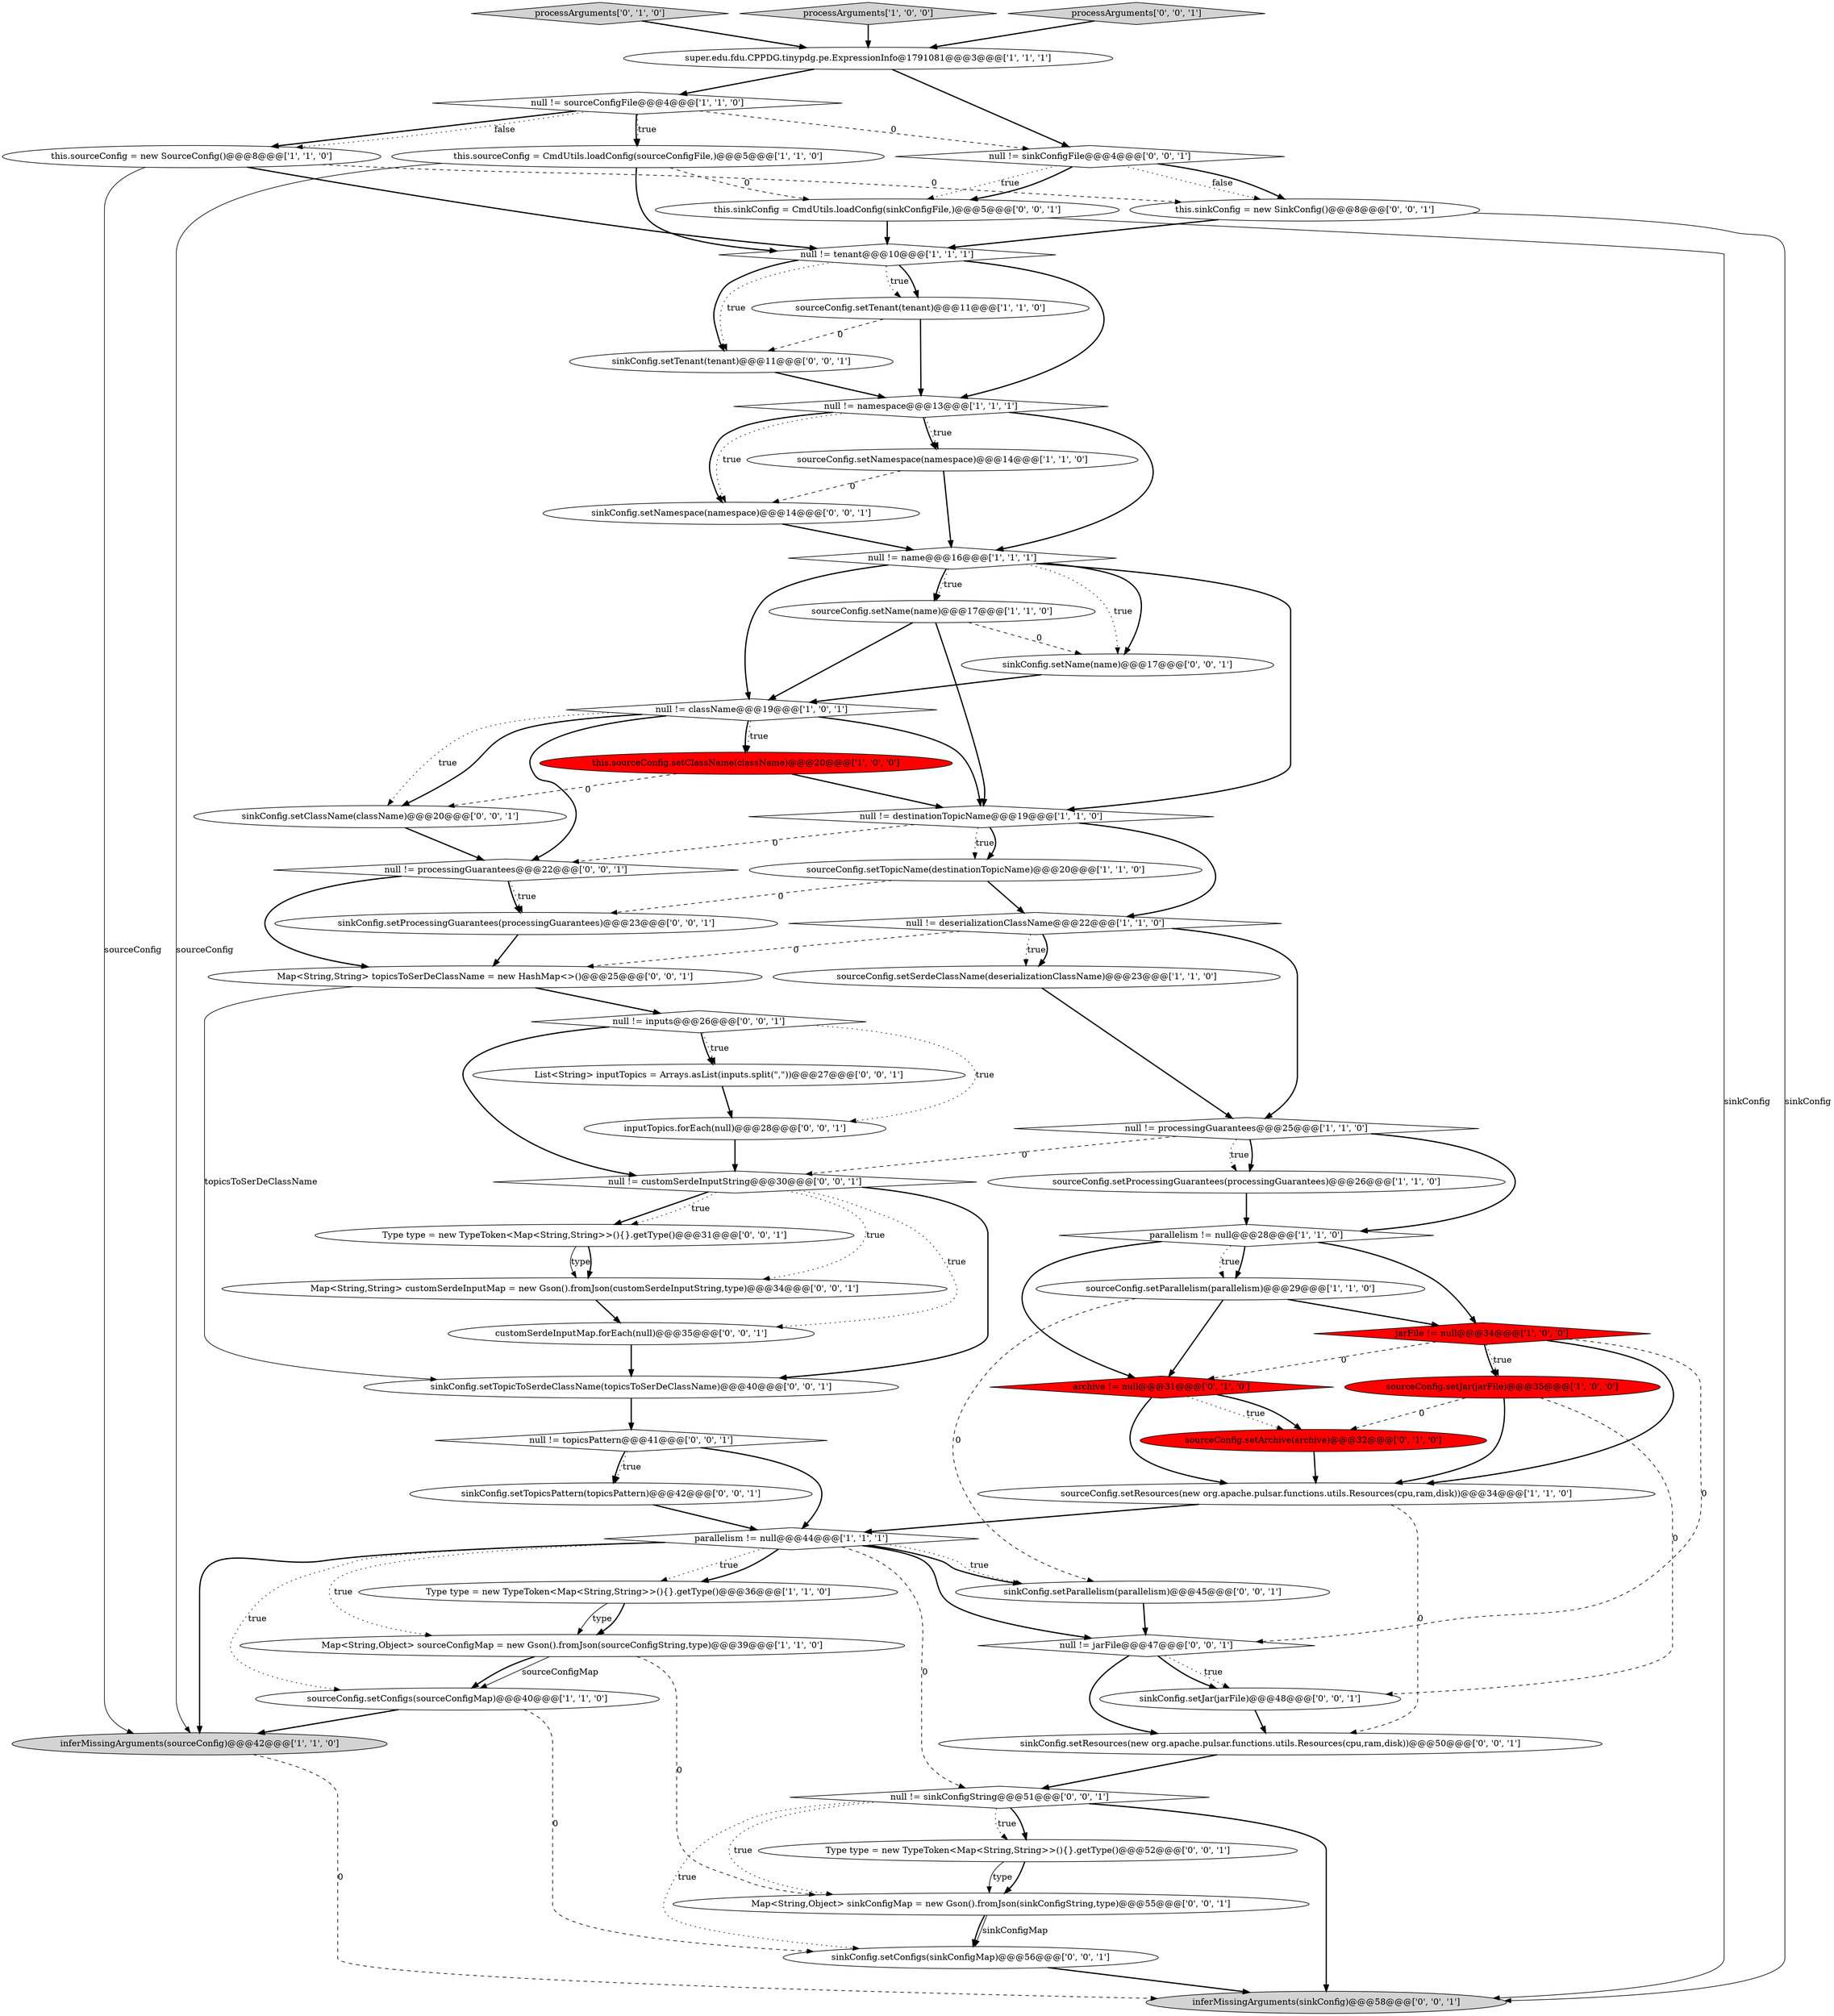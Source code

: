 digraph {
9 [style = filled, label = "sourceConfig.setNamespace(namespace)@@@14@@@['1', '1', '0']", fillcolor = white, shape = ellipse image = "AAA0AAABBB1BBB"];
17 [style = filled, label = "jarFile != null@@@34@@@['1', '0', '0']", fillcolor = red, shape = diamond image = "AAA1AAABBB1BBB"];
38 [style = filled, label = "this.sinkConfig = CmdUtils.loadConfig(sinkConfigFile,)@@@5@@@['0', '0', '1']", fillcolor = white, shape = ellipse image = "AAA0AAABBB3BBB"];
6 [style = filled, label = "null != tenant@@@10@@@['1', '1', '1']", fillcolor = white, shape = diamond image = "AAA0AAABBB1BBB"];
16 [style = filled, label = "sourceConfig.setResources(new org.apache.pulsar.functions.utils.Resources(cpu,ram,disk))@@@34@@@['1', '1', '0']", fillcolor = white, shape = ellipse image = "AAA0AAABBB1BBB"];
14 [style = filled, label = "null != processingGuarantees@@@25@@@['1', '1', '0']", fillcolor = white, shape = diamond image = "AAA0AAABBB1BBB"];
18 [style = filled, label = "inferMissingArguments(sourceConfig)@@@42@@@['1', '1', '0']", fillcolor = lightgray, shape = ellipse image = "AAA0AAABBB1BBB"];
21 [style = filled, label = "null != sourceConfigFile@@@4@@@['1', '1', '0']", fillcolor = white, shape = diamond image = "AAA0AAABBB1BBB"];
51 [style = filled, label = "Map<String,Object> sinkConfigMap = new Gson().fromJson(sinkConfigString,type)@@@55@@@['0', '0', '1']", fillcolor = white, shape = ellipse image = "AAA0AAABBB3BBB"];
11 [style = filled, label = "sourceConfig.setSerdeClassName(deserializationClassName)@@@23@@@['1', '1', '0']", fillcolor = white, shape = ellipse image = "AAA0AAABBB1BBB"];
1 [style = filled, label = "null != name@@@16@@@['1', '1', '1']", fillcolor = white, shape = diamond image = "AAA0AAABBB1BBB"];
33 [style = filled, label = "null != sinkConfigFile@@@4@@@['0', '0', '1']", fillcolor = white, shape = diamond image = "AAA0AAABBB3BBB"];
8 [style = filled, label = "Type type = new TypeToken<Map<String,String>>(){}.getType()@@@36@@@['1', '1', '0']", fillcolor = white, shape = ellipse image = "AAA0AAABBB1BBB"];
29 [style = filled, label = "archive != null@@@31@@@['0', '1', '0']", fillcolor = red, shape = diamond image = "AAA1AAABBB2BBB"];
30 [style = filled, label = "processArguments['0', '1', '0']", fillcolor = lightgray, shape = diamond image = "AAA0AAABBB2BBB"];
58 [style = filled, label = "null != sinkConfigString@@@51@@@['0', '0', '1']", fillcolor = white, shape = diamond image = "AAA0AAABBB3BBB"];
60 [style = filled, label = "null != jarFile@@@47@@@['0', '0', '1']", fillcolor = white, shape = diamond image = "AAA0AAABBB3BBB"];
13 [style = filled, label = "sourceConfig.setConfigs(sourceConfigMap)@@@40@@@['1', '1', '0']", fillcolor = white, shape = ellipse image = "AAA0AAABBB1BBB"];
49 [style = filled, label = "sinkConfig.setName(name)@@@17@@@['0', '0', '1']", fillcolor = white, shape = ellipse image = "AAA0AAABBB3BBB"];
5 [style = filled, label = "parallelism != null@@@44@@@['1', '1', '1']", fillcolor = white, shape = diamond image = "AAA0AAABBB1BBB"];
35 [style = filled, label = "sinkConfig.setTopicToSerdeClassName(topicsToSerDeClassName)@@@40@@@['0', '0', '1']", fillcolor = white, shape = ellipse image = "AAA0AAABBB3BBB"];
39 [style = filled, label = "inputTopics.forEach(null)@@@28@@@['0', '0', '1']", fillcolor = white, shape = ellipse image = "AAA0AAABBB3BBB"];
50 [style = filled, label = "Map<String,String> customSerdeInputMap = new Gson().fromJson(customSerdeInputString,type)@@@34@@@['0', '0', '1']", fillcolor = white, shape = ellipse image = "AAA0AAABBB3BBB"];
3 [style = filled, label = "sourceConfig.setParallelism(parallelism)@@@29@@@['1', '1', '0']", fillcolor = white, shape = ellipse image = "AAA0AAABBB1BBB"];
34 [style = filled, label = "sinkConfig.setJar(jarFile)@@@48@@@['0', '0', '1']", fillcolor = white, shape = ellipse image = "AAA0AAABBB3BBB"];
54 [style = filled, label = "sinkConfig.setTopicsPattern(topicsPattern)@@@42@@@['0', '0', '1']", fillcolor = white, shape = ellipse image = "AAA0AAABBB3BBB"];
0 [style = filled, label = "sourceConfig.setTenant(tenant)@@@11@@@['1', '1', '0']", fillcolor = white, shape = ellipse image = "AAA0AAABBB1BBB"];
31 [style = filled, label = "sourceConfig.setArchive(archive)@@@32@@@['0', '1', '0']", fillcolor = red, shape = ellipse image = "AAA1AAABBB2BBB"];
32 [style = filled, label = "this.sinkConfig = new SinkConfig()@@@8@@@['0', '0', '1']", fillcolor = white, shape = ellipse image = "AAA0AAABBB3BBB"];
61 [style = filled, label = "sinkConfig.setResources(new org.apache.pulsar.functions.utils.Resources(cpu,ram,disk))@@@50@@@['0', '0', '1']", fillcolor = white, shape = ellipse image = "AAA0AAABBB3BBB"];
20 [style = filled, label = "processArguments['1', '0', '0']", fillcolor = lightgray, shape = diamond image = "AAA0AAABBB1BBB"];
26 [style = filled, label = "Map<String,Object> sourceConfigMap = new Gson().fromJson(sourceConfigString,type)@@@39@@@['1', '1', '0']", fillcolor = white, shape = ellipse image = "AAA0AAABBB1BBB"];
42 [style = filled, label = "null != customSerdeInputString@@@30@@@['0', '0', '1']", fillcolor = white, shape = diamond image = "AAA0AAABBB3BBB"];
22 [style = filled, label = "sourceConfig.setTopicName(destinationTopicName)@@@20@@@['1', '1', '0']", fillcolor = white, shape = ellipse image = "AAA0AAABBB1BBB"];
27 [style = filled, label = "null != destinationTopicName@@@19@@@['1', '1', '0']", fillcolor = white, shape = diamond image = "AAA0AAABBB1BBB"];
52 [style = filled, label = "null != processingGuarantees@@@22@@@['0', '0', '1']", fillcolor = white, shape = diamond image = "AAA0AAABBB3BBB"];
57 [style = filled, label = "null != topicsPattern@@@41@@@['0', '0', '1']", fillcolor = white, shape = diamond image = "AAA0AAABBB3BBB"];
59 [style = filled, label = "sinkConfig.setClassName(className)@@@20@@@['0', '0', '1']", fillcolor = white, shape = ellipse image = "AAA0AAABBB3BBB"];
47 [style = filled, label = "sinkConfig.setConfigs(sinkConfigMap)@@@56@@@['0', '0', '1']", fillcolor = white, shape = ellipse image = "AAA0AAABBB3BBB"];
40 [style = filled, label = "Type type = new TypeToken<Map<String,String>>(){}.getType()@@@31@@@['0', '0', '1']", fillcolor = white, shape = ellipse image = "AAA0AAABBB3BBB"];
15 [style = filled, label = "parallelism != null@@@28@@@['1', '1', '0']", fillcolor = white, shape = diamond image = "AAA0AAABBB1BBB"];
12 [style = filled, label = "this.sourceConfig.setClassName(className)@@@20@@@['1', '0', '0']", fillcolor = red, shape = ellipse image = "AAA1AAABBB1BBB"];
25 [style = filled, label = "sourceConfig.setJar(jarFile)@@@35@@@['1', '0', '0']", fillcolor = red, shape = ellipse image = "AAA1AAABBB1BBB"];
36 [style = filled, label = "sinkConfig.setParallelism(parallelism)@@@45@@@['0', '0', '1']", fillcolor = white, shape = ellipse image = "AAA0AAABBB3BBB"];
2 [style = filled, label = "null != deserializationClassName@@@22@@@['1', '1', '0']", fillcolor = white, shape = diamond image = "AAA0AAABBB1BBB"];
19 [style = filled, label = "super.edu.fdu.CPPDG.tinypdg.pe.ExpressionInfo@1791081@@@3@@@['1', '1', '1']", fillcolor = white, shape = ellipse image = "AAA0AAABBB1BBB"];
44 [style = filled, label = "Type type = new TypeToken<Map<String,String>>(){}.getType()@@@52@@@['0', '0', '1']", fillcolor = white, shape = ellipse image = "AAA0AAABBB3BBB"];
4 [style = filled, label = "this.sourceConfig = new SourceConfig()@@@8@@@['1', '1', '0']", fillcolor = white, shape = ellipse image = "AAA0AAABBB1BBB"];
28 [style = filled, label = "null != namespace@@@13@@@['1', '1', '1']", fillcolor = white, shape = diamond image = "AAA0AAABBB1BBB"];
37 [style = filled, label = "customSerdeInputMap.forEach(null)@@@35@@@['0', '0', '1']", fillcolor = white, shape = ellipse image = "AAA0AAABBB3BBB"];
46 [style = filled, label = "processArguments['0', '0', '1']", fillcolor = lightgray, shape = diamond image = "AAA0AAABBB3BBB"];
43 [style = filled, label = "Map<String,String> topicsToSerDeClassName = new HashMap<>()@@@25@@@['0', '0', '1']", fillcolor = white, shape = ellipse image = "AAA0AAABBB3BBB"];
48 [style = filled, label = "sinkConfig.setTenant(tenant)@@@11@@@['0', '0', '1']", fillcolor = white, shape = ellipse image = "AAA0AAABBB3BBB"];
53 [style = filled, label = "inferMissingArguments(sinkConfig)@@@58@@@['0', '0', '1']", fillcolor = lightgray, shape = ellipse image = "AAA0AAABBB3BBB"];
41 [style = filled, label = "List<String> inputTopics = Arrays.asList(inputs.split(\",\"))@@@27@@@['0', '0', '1']", fillcolor = white, shape = ellipse image = "AAA0AAABBB3BBB"];
55 [style = filled, label = "null != inputs@@@26@@@['0', '0', '1']", fillcolor = white, shape = diamond image = "AAA0AAABBB3BBB"];
56 [style = filled, label = "sinkConfig.setNamespace(namespace)@@@14@@@['0', '0', '1']", fillcolor = white, shape = ellipse image = "AAA0AAABBB3BBB"];
45 [style = filled, label = "sinkConfig.setProcessingGuarantees(processingGuarantees)@@@23@@@['0', '0', '1']", fillcolor = white, shape = ellipse image = "AAA0AAABBB3BBB"];
23 [style = filled, label = "this.sourceConfig = CmdUtils.loadConfig(sourceConfigFile,)@@@5@@@['1', '1', '0']", fillcolor = white, shape = ellipse image = "AAA0AAABBB1BBB"];
24 [style = filled, label = "sourceConfig.setProcessingGuarantees(processingGuarantees)@@@26@@@['1', '1', '0']", fillcolor = white, shape = ellipse image = "AAA0AAABBB1BBB"];
10 [style = filled, label = "sourceConfig.setName(name)@@@17@@@['1', '1', '0']", fillcolor = white, shape = ellipse image = "AAA0AAABBB1BBB"];
7 [style = filled, label = "null != className@@@19@@@['1', '0', '1']", fillcolor = white, shape = diamond image = "AAA0AAABBB1BBB"];
23->38 [style = dashed, label="0"];
14->24 [style = bold, label=""];
17->25 [style = bold, label=""];
5->58 [style = dashed, label="0"];
34->61 [style = bold, label=""];
42->37 [style = dotted, label="true"];
43->55 [style = bold, label=""];
56->1 [style = bold, label=""];
11->14 [style = bold, label=""];
55->39 [style = dotted, label="true"];
40->50 [style = solid, label="type"];
38->53 [style = solid, label="sinkConfig"];
1->27 [style = bold, label=""];
28->9 [style = bold, label=""];
7->52 [style = bold, label=""];
32->6 [style = bold, label=""];
2->11 [style = dotted, label="true"];
16->61 [style = dashed, label="0"];
44->51 [style = bold, label=""];
5->13 [style = dotted, label="true"];
15->17 [style = bold, label=""];
45->43 [style = bold, label=""];
6->48 [style = dotted, label="true"];
21->23 [style = dotted, label="true"];
23->18 [style = solid, label="sourceConfig"];
9->56 [style = dashed, label="0"];
51->47 [style = bold, label=""];
2->14 [style = bold, label=""];
10->49 [style = dashed, label="0"];
58->51 [style = dotted, label="true"];
51->47 [style = solid, label="sinkConfigMap"];
6->0 [style = dotted, label="true"];
54->5 [style = bold, label=""];
5->36 [style = bold, label=""];
4->18 [style = solid, label="sourceConfig"];
27->2 [style = bold, label=""];
17->16 [style = bold, label=""];
57->54 [style = bold, label=""];
47->53 [style = bold, label=""];
40->50 [style = bold, label=""];
55->41 [style = bold, label=""];
27->22 [style = dotted, label="true"];
25->34 [style = dashed, label="0"];
57->54 [style = dotted, label="true"];
14->24 [style = dotted, label="true"];
18->53 [style = dashed, label="0"];
3->36 [style = dashed, label="0"];
50->37 [style = bold, label=""];
26->13 [style = solid, label="sourceConfigMap"];
58->47 [style = dotted, label="true"];
52->45 [style = bold, label=""];
8->26 [style = solid, label="type"];
1->49 [style = bold, label=""];
27->22 [style = bold, label=""];
10->7 [style = bold, label=""];
42->40 [style = bold, label=""];
26->13 [style = bold, label=""];
7->12 [style = dotted, label="true"];
38->6 [style = bold, label=""];
35->57 [style = bold, label=""];
2->43 [style = dashed, label="0"];
15->3 [style = dotted, label="true"];
5->36 [style = dotted, label="true"];
30->19 [style = bold, label=""];
52->45 [style = dotted, label="true"];
12->59 [style = dashed, label="0"];
57->5 [style = bold, label=""];
28->9 [style = dotted, label="true"];
14->42 [style = dashed, label="0"];
5->26 [style = dotted, label="true"];
14->15 [style = bold, label=""];
46->19 [style = bold, label=""];
29->31 [style = dotted, label="true"];
33->38 [style = dotted, label="true"];
5->8 [style = dotted, label="true"];
9->1 [style = bold, label=""];
20->19 [style = bold, label=""];
48->28 [style = bold, label=""];
39->42 [style = bold, label=""];
29->16 [style = bold, label=""];
60->34 [style = dotted, label="true"];
3->29 [style = bold, label=""];
15->29 [style = bold, label=""];
13->18 [style = bold, label=""];
6->48 [style = bold, label=""];
21->4 [style = bold, label=""];
21->23 [style = bold, label=""];
19->33 [style = bold, label=""];
7->59 [style = dotted, label="true"];
21->4 [style = dotted, label="false"];
1->10 [style = dotted, label="true"];
22->2 [style = bold, label=""];
33->32 [style = dotted, label="false"];
22->45 [style = dashed, label="0"];
43->35 [style = solid, label="topicsToSerDeClassName"];
5->18 [style = bold, label=""];
15->3 [style = bold, label=""];
25->16 [style = bold, label=""];
55->42 [style = bold, label=""];
1->7 [style = bold, label=""];
42->40 [style = dotted, label="true"];
44->51 [style = solid, label="type"];
52->43 [style = bold, label=""];
60->61 [style = bold, label=""];
58->53 [style = bold, label=""];
17->25 [style = dotted, label="true"];
23->6 [style = bold, label=""];
36->60 [style = bold, label=""];
49->7 [style = bold, label=""];
25->31 [style = dashed, label="0"];
16->5 [style = bold, label=""];
7->59 [style = bold, label=""];
3->17 [style = bold, label=""];
33->32 [style = bold, label=""];
37->35 [style = bold, label=""];
28->56 [style = dotted, label="true"];
12->27 [style = bold, label=""];
2->11 [style = bold, label=""];
24->15 [style = bold, label=""];
19->21 [style = bold, label=""];
5->8 [style = bold, label=""];
32->53 [style = solid, label="sinkConfig"];
26->51 [style = dashed, label="0"];
4->6 [style = bold, label=""];
7->12 [style = bold, label=""];
31->16 [style = bold, label=""];
10->27 [style = bold, label=""];
5->60 [style = bold, label=""];
42->50 [style = dotted, label="true"];
29->31 [style = bold, label=""];
59->52 [style = bold, label=""];
6->0 [style = bold, label=""];
28->1 [style = bold, label=""];
61->58 [style = bold, label=""];
17->29 [style = dashed, label="0"];
28->56 [style = bold, label=""];
58->44 [style = bold, label=""];
42->35 [style = bold, label=""];
1->49 [style = dotted, label="true"];
4->32 [style = dashed, label="0"];
58->44 [style = dotted, label="true"];
0->48 [style = dashed, label="0"];
60->34 [style = bold, label=""];
21->33 [style = dashed, label="0"];
7->27 [style = bold, label=""];
33->38 [style = bold, label=""];
27->52 [style = dashed, label="0"];
55->41 [style = dotted, label="true"];
13->47 [style = dashed, label="0"];
17->60 [style = dashed, label="0"];
41->39 [style = bold, label=""];
1->10 [style = bold, label=""];
0->28 [style = bold, label=""];
6->28 [style = bold, label=""];
8->26 [style = bold, label=""];
}
